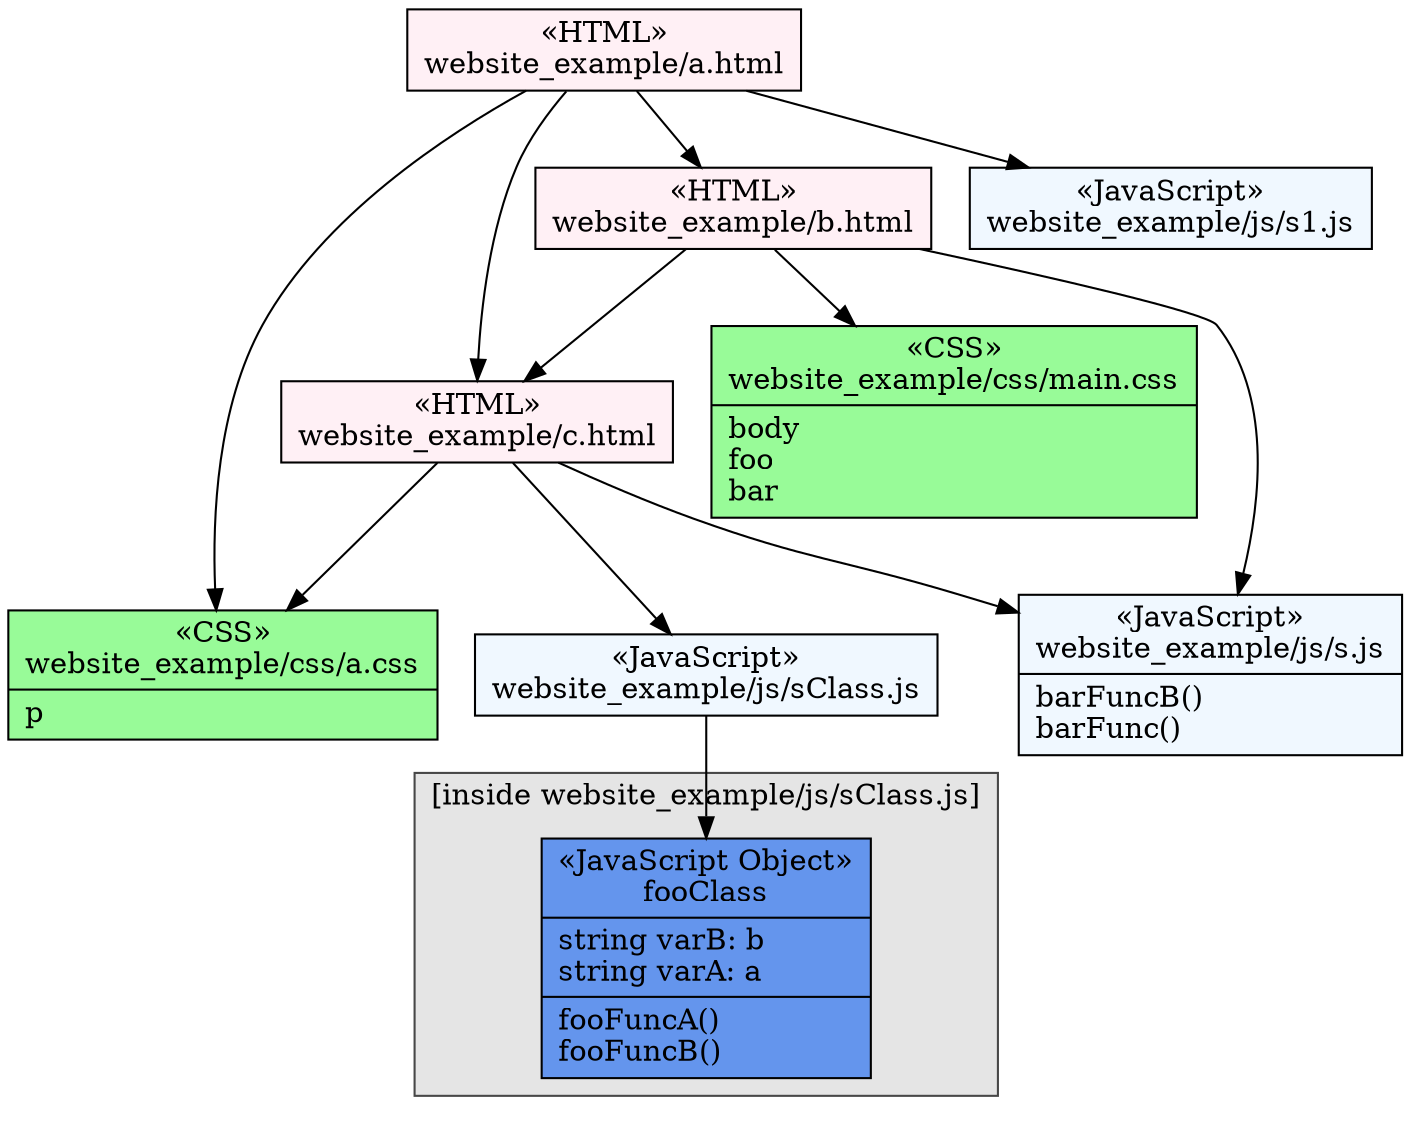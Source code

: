 digraph G {
	graph [splines=true, overlap=prism];
	node [label="\N"];
	graph [bb="0,0,658,753"];
	subgraph cluster_4 {
		graph [style=filled,
			color=gray28,
			fillcolor=gray90,
			label="[inside website_example/js/sClass.js]",
			bb="-0.22989,598.97,222.77,752.97"];
		n8 [label="{&laquo;JavaScript Object»\nfooClass|string varB: b\lstring varA: a\l|fooFuncA()\lfooFuncB()\l}", shape=record, style=filled, fillcolor=CornflowerBlue, pos="110.93,664.83", rects="45.43,683.83,176.43,721.83 45.43,645.83,176.43,683.83 45.43,607.83,176.43,645.83", width="1.8125", height="1.5972"];
	}
	n3 [label="{&laquo;HTML»\nwebsite_example/b.html}", shape=record, style=filled, fillcolor=lavenderblush, pos="235.76,221.99", rects="160.26,202.99,311.26,240.99", width="2.0903", height="0.54167"];
	n5 [label="{&laquo;HTML»\nwebsite_example/c.html}", shape=record, style=filled, fillcolor=lavenderblush, pos="318.64,401.77", rects="243.64,382.77,393.64,420.77", width="2.0833", height="0.54167"];
	n0 [label="{&laquo;HTML»\nwebsite_example/a.html}", shape=record, style=filled, fillcolor=lavenderblush, pos="507.64,375.34", rects="433.14,356.34,582.14,394.34", width="2.0625", height="0.54167"];
	n7 [label="{&laquo;JavaScript»\nwebsite_example/js/s1.js}", shape=record, style=filled, fillcolor=aliceblue, pos="580.94,523.23", rects="503.94,504.23,657.94,542.23", width="2.1389", height="0.54167"];
	n4 [label="{&laquo;JavaScript»\nwebsite_example/js/sClass.js}", shape=record, style=filled, fillcolor=aliceblue, pos="319.77,593.67", rects="230.77,574.67,408.77,612.67", width="2.4722", height="0.54167"];
	n1 [label="{&laquo;CSS»\nwebsite_example/css/a.css|p\l}", shape=record, style=filled, fillcolor=palegreen, pos="517.29,164.91", rects="433.79,157.41,600.79,195.41 433.79,134.41,600.79,157.41", width="2.3125", height="0.86111"];
	n2 [label="{&laquo;CSS»\nwebsite_example/css/main.css|body\lfoo\lbar\l}", shape=record, style=filled, fillcolor=palegreen, pos="271.21,45.96", rects="177.71,53.46,364.71,91.46 177.71,0.46036,364.71,53.46", width="2.5903", height="1.2778"];
	n6 [label="{&laquo;JavaScript»\nwebsite_example/js/s.js|barFuncB()\lbarFunc()\l}", shape=record, style=filled, fillcolor=aliceblue, pos="127.01,383.52", rects="53.506,383.52,200.51,421.52 53.506,345.52,200.51,383.52", width="2.0347", height="1.0694"];
	n3 -> n6 [pos="e,152.71,345.34 222.86,241.15 207.05,264.63 179.74,305.2 158.3,337.04"];
	n5 -> n6 [pos="e,200.72,390.54 243.45,394.61 232.81,393.59 221.8,392.54 211,391.52"];
	n5 -> n1 [pos="e,491.57,195.58 334.9,382.38 367.62,343.37 441.96,254.73 484.95,203.47"];
	n0 -> n3 [pos="e,269.64,241.1 473.76,356.23 424.37,328.38 332.64,276.64 278.62,246.17"];
	n0 -> n5 [pos="e,393.73,391.27 432.95,385.79 423.37,387.12 413.52,388.5 403.79,389.86"];
	n5 -> n4 [pos="e,319.66,574.65 318.76,420.87 318.95,454.56 319.37,524.75 319.6,564.53"];
	n3 -> n5 [pos="e,309.84,382.66 244.63,241.23 259.27,272.99 288.58,336.55 305.59,373.45"];
	n0 -> n7 [pos="e,571.31,503.81 517.07,394.38 529.7,419.86 552.21,465.28 566.86,494.82"];
	n0 -> n1 [pos="e,515.89,195.5 508.52,356.3 510.07,322.41 513.34,250.97 515.43,205.6"];
	n4 -> n8 [pos="e,176.69,642.42 263.8,612.74 240.02,620.85 211.93,630.42 186.35,639.13"];
	n3 -> n2 [pos="e,262,91.709 239.62,202.82 244.47,178.73 253.01,136.35 259.98,101.72"];
}

